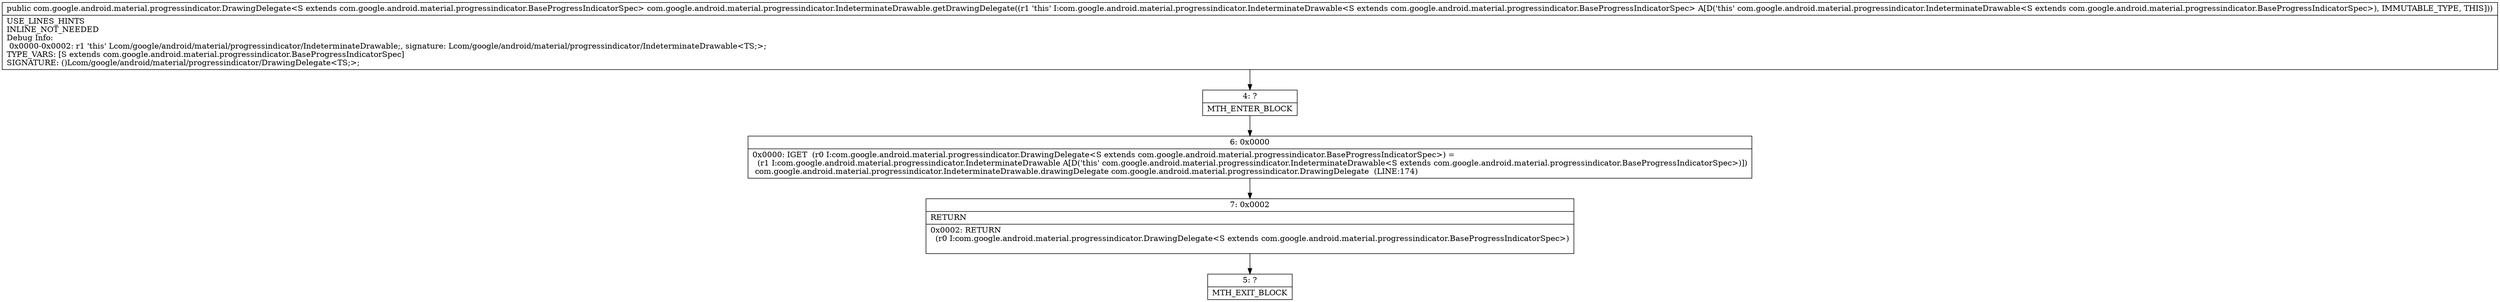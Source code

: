 digraph "CFG forcom.google.android.material.progressindicator.IndeterminateDrawable.getDrawingDelegate()Lcom\/google\/android\/material\/progressindicator\/DrawingDelegate;" {
Node_4 [shape=record,label="{4\:\ ?|MTH_ENTER_BLOCK\l}"];
Node_6 [shape=record,label="{6\:\ 0x0000|0x0000: IGET  (r0 I:com.google.android.material.progressindicator.DrawingDelegate\<S extends com.google.android.material.progressindicator.BaseProgressIndicatorSpec\>) = \l  (r1 I:com.google.android.material.progressindicator.IndeterminateDrawable A[D('this' com.google.android.material.progressindicator.IndeterminateDrawable\<S extends com.google.android.material.progressindicator.BaseProgressIndicatorSpec\>)])\l com.google.android.material.progressindicator.IndeterminateDrawable.drawingDelegate com.google.android.material.progressindicator.DrawingDelegate  (LINE:174)\l}"];
Node_7 [shape=record,label="{7\:\ 0x0002|RETURN\l|0x0002: RETURN  \l  (r0 I:com.google.android.material.progressindicator.DrawingDelegate\<S extends com.google.android.material.progressindicator.BaseProgressIndicatorSpec\>)\l \l}"];
Node_5 [shape=record,label="{5\:\ ?|MTH_EXIT_BLOCK\l}"];
MethodNode[shape=record,label="{public com.google.android.material.progressindicator.DrawingDelegate\<S extends com.google.android.material.progressindicator.BaseProgressIndicatorSpec\> com.google.android.material.progressindicator.IndeterminateDrawable.getDrawingDelegate((r1 'this' I:com.google.android.material.progressindicator.IndeterminateDrawable\<S extends com.google.android.material.progressindicator.BaseProgressIndicatorSpec\> A[D('this' com.google.android.material.progressindicator.IndeterminateDrawable\<S extends com.google.android.material.progressindicator.BaseProgressIndicatorSpec\>), IMMUTABLE_TYPE, THIS]))  | USE_LINES_HINTS\lINLINE_NOT_NEEDED\lDebug Info:\l  0x0000\-0x0002: r1 'this' Lcom\/google\/android\/material\/progressindicator\/IndeterminateDrawable;, signature: Lcom\/google\/android\/material\/progressindicator\/IndeterminateDrawable\<TS;\>;\lTYPE_VARS: [S extends com.google.android.material.progressindicator.BaseProgressIndicatorSpec]\lSIGNATURE: ()Lcom\/google\/android\/material\/progressindicator\/DrawingDelegate\<TS;\>;\l}"];
MethodNode -> Node_4;Node_4 -> Node_6;
Node_6 -> Node_7;
Node_7 -> Node_5;
}


